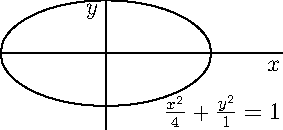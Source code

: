 import graph;
size(5cm);
xaxis("$x$");
yaxis("$y$");
real f6(real x) {return -sqrt(1-x^2/4);}
real f7(real x) {return sqrt(1-x^2/4);}
draw(graph(f6,-2,2));
draw(graph(f7,-2,2));
label("$\frac{x^2}{4} + \frac{y^2}{1} = 1$",(1,-0.7),SE);
